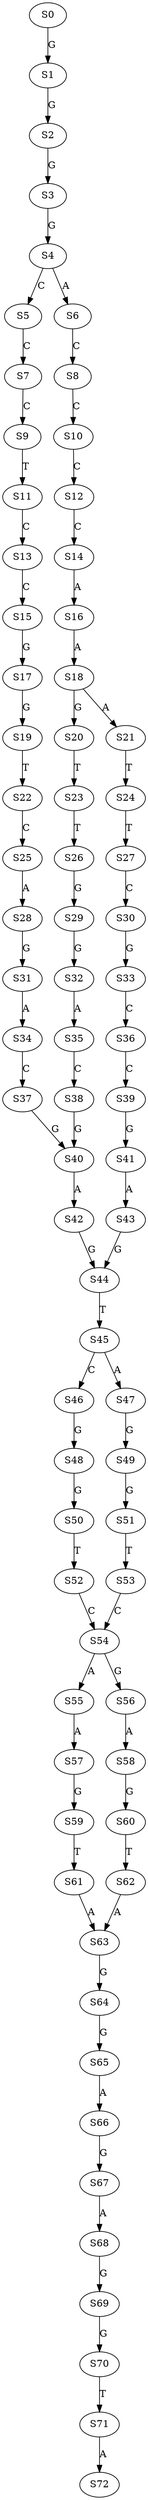 strict digraph  {
	S0 -> S1 [ label = G ];
	S1 -> S2 [ label = G ];
	S2 -> S3 [ label = G ];
	S3 -> S4 [ label = G ];
	S4 -> S5 [ label = C ];
	S4 -> S6 [ label = A ];
	S5 -> S7 [ label = C ];
	S6 -> S8 [ label = C ];
	S7 -> S9 [ label = C ];
	S8 -> S10 [ label = C ];
	S9 -> S11 [ label = T ];
	S10 -> S12 [ label = C ];
	S11 -> S13 [ label = C ];
	S12 -> S14 [ label = C ];
	S13 -> S15 [ label = C ];
	S14 -> S16 [ label = A ];
	S15 -> S17 [ label = G ];
	S16 -> S18 [ label = A ];
	S17 -> S19 [ label = G ];
	S18 -> S20 [ label = G ];
	S18 -> S21 [ label = A ];
	S19 -> S22 [ label = T ];
	S20 -> S23 [ label = T ];
	S21 -> S24 [ label = T ];
	S22 -> S25 [ label = C ];
	S23 -> S26 [ label = T ];
	S24 -> S27 [ label = T ];
	S25 -> S28 [ label = A ];
	S26 -> S29 [ label = G ];
	S27 -> S30 [ label = C ];
	S28 -> S31 [ label = G ];
	S29 -> S32 [ label = G ];
	S30 -> S33 [ label = G ];
	S31 -> S34 [ label = A ];
	S32 -> S35 [ label = A ];
	S33 -> S36 [ label = C ];
	S34 -> S37 [ label = C ];
	S35 -> S38 [ label = C ];
	S36 -> S39 [ label = C ];
	S37 -> S40 [ label = G ];
	S38 -> S40 [ label = G ];
	S39 -> S41 [ label = G ];
	S40 -> S42 [ label = A ];
	S41 -> S43 [ label = A ];
	S42 -> S44 [ label = G ];
	S43 -> S44 [ label = G ];
	S44 -> S45 [ label = T ];
	S45 -> S46 [ label = C ];
	S45 -> S47 [ label = A ];
	S46 -> S48 [ label = G ];
	S47 -> S49 [ label = G ];
	S48 -> S50 [ label = G ];
	S49 -> S51 [ label = G ];
	S50 -> S52 [ label = T ];
	S51 -> S53 [ label = T ];
	S52 -> S54 [ label = C ];
	S53 -> S54 [ label = C ];
	S54 -> S55 [ label = A ];
	S54 -> S56 [ label = G ];
	S55 -> S57 [ label = A ];
	S56 -> S58 [ label = A ];
	S57 -> S59 [ label = G ];
	S58 -> S60 [ label = G ];
	S59 -> S61 [ label = T ];
	S60 -> S62 [ label = T ];
	S61 -> S63 [ label = A ];
	S62 -> S63 [ label = A ];
	S63 -> S64 [ label = G ];
	S64 -> S65 [ label = G ];
	S65 -> S66 [ label = A ];
	S66 -> S67 [ label = G ];
	S67 -> S68 [ label = A ];
	S68 -> S69 [ label = G ];
	S69 -> S70 [ label = G ];
	S70 -> S71 [ label = T ];
	S71 -> S72 [ label = A ];
}
